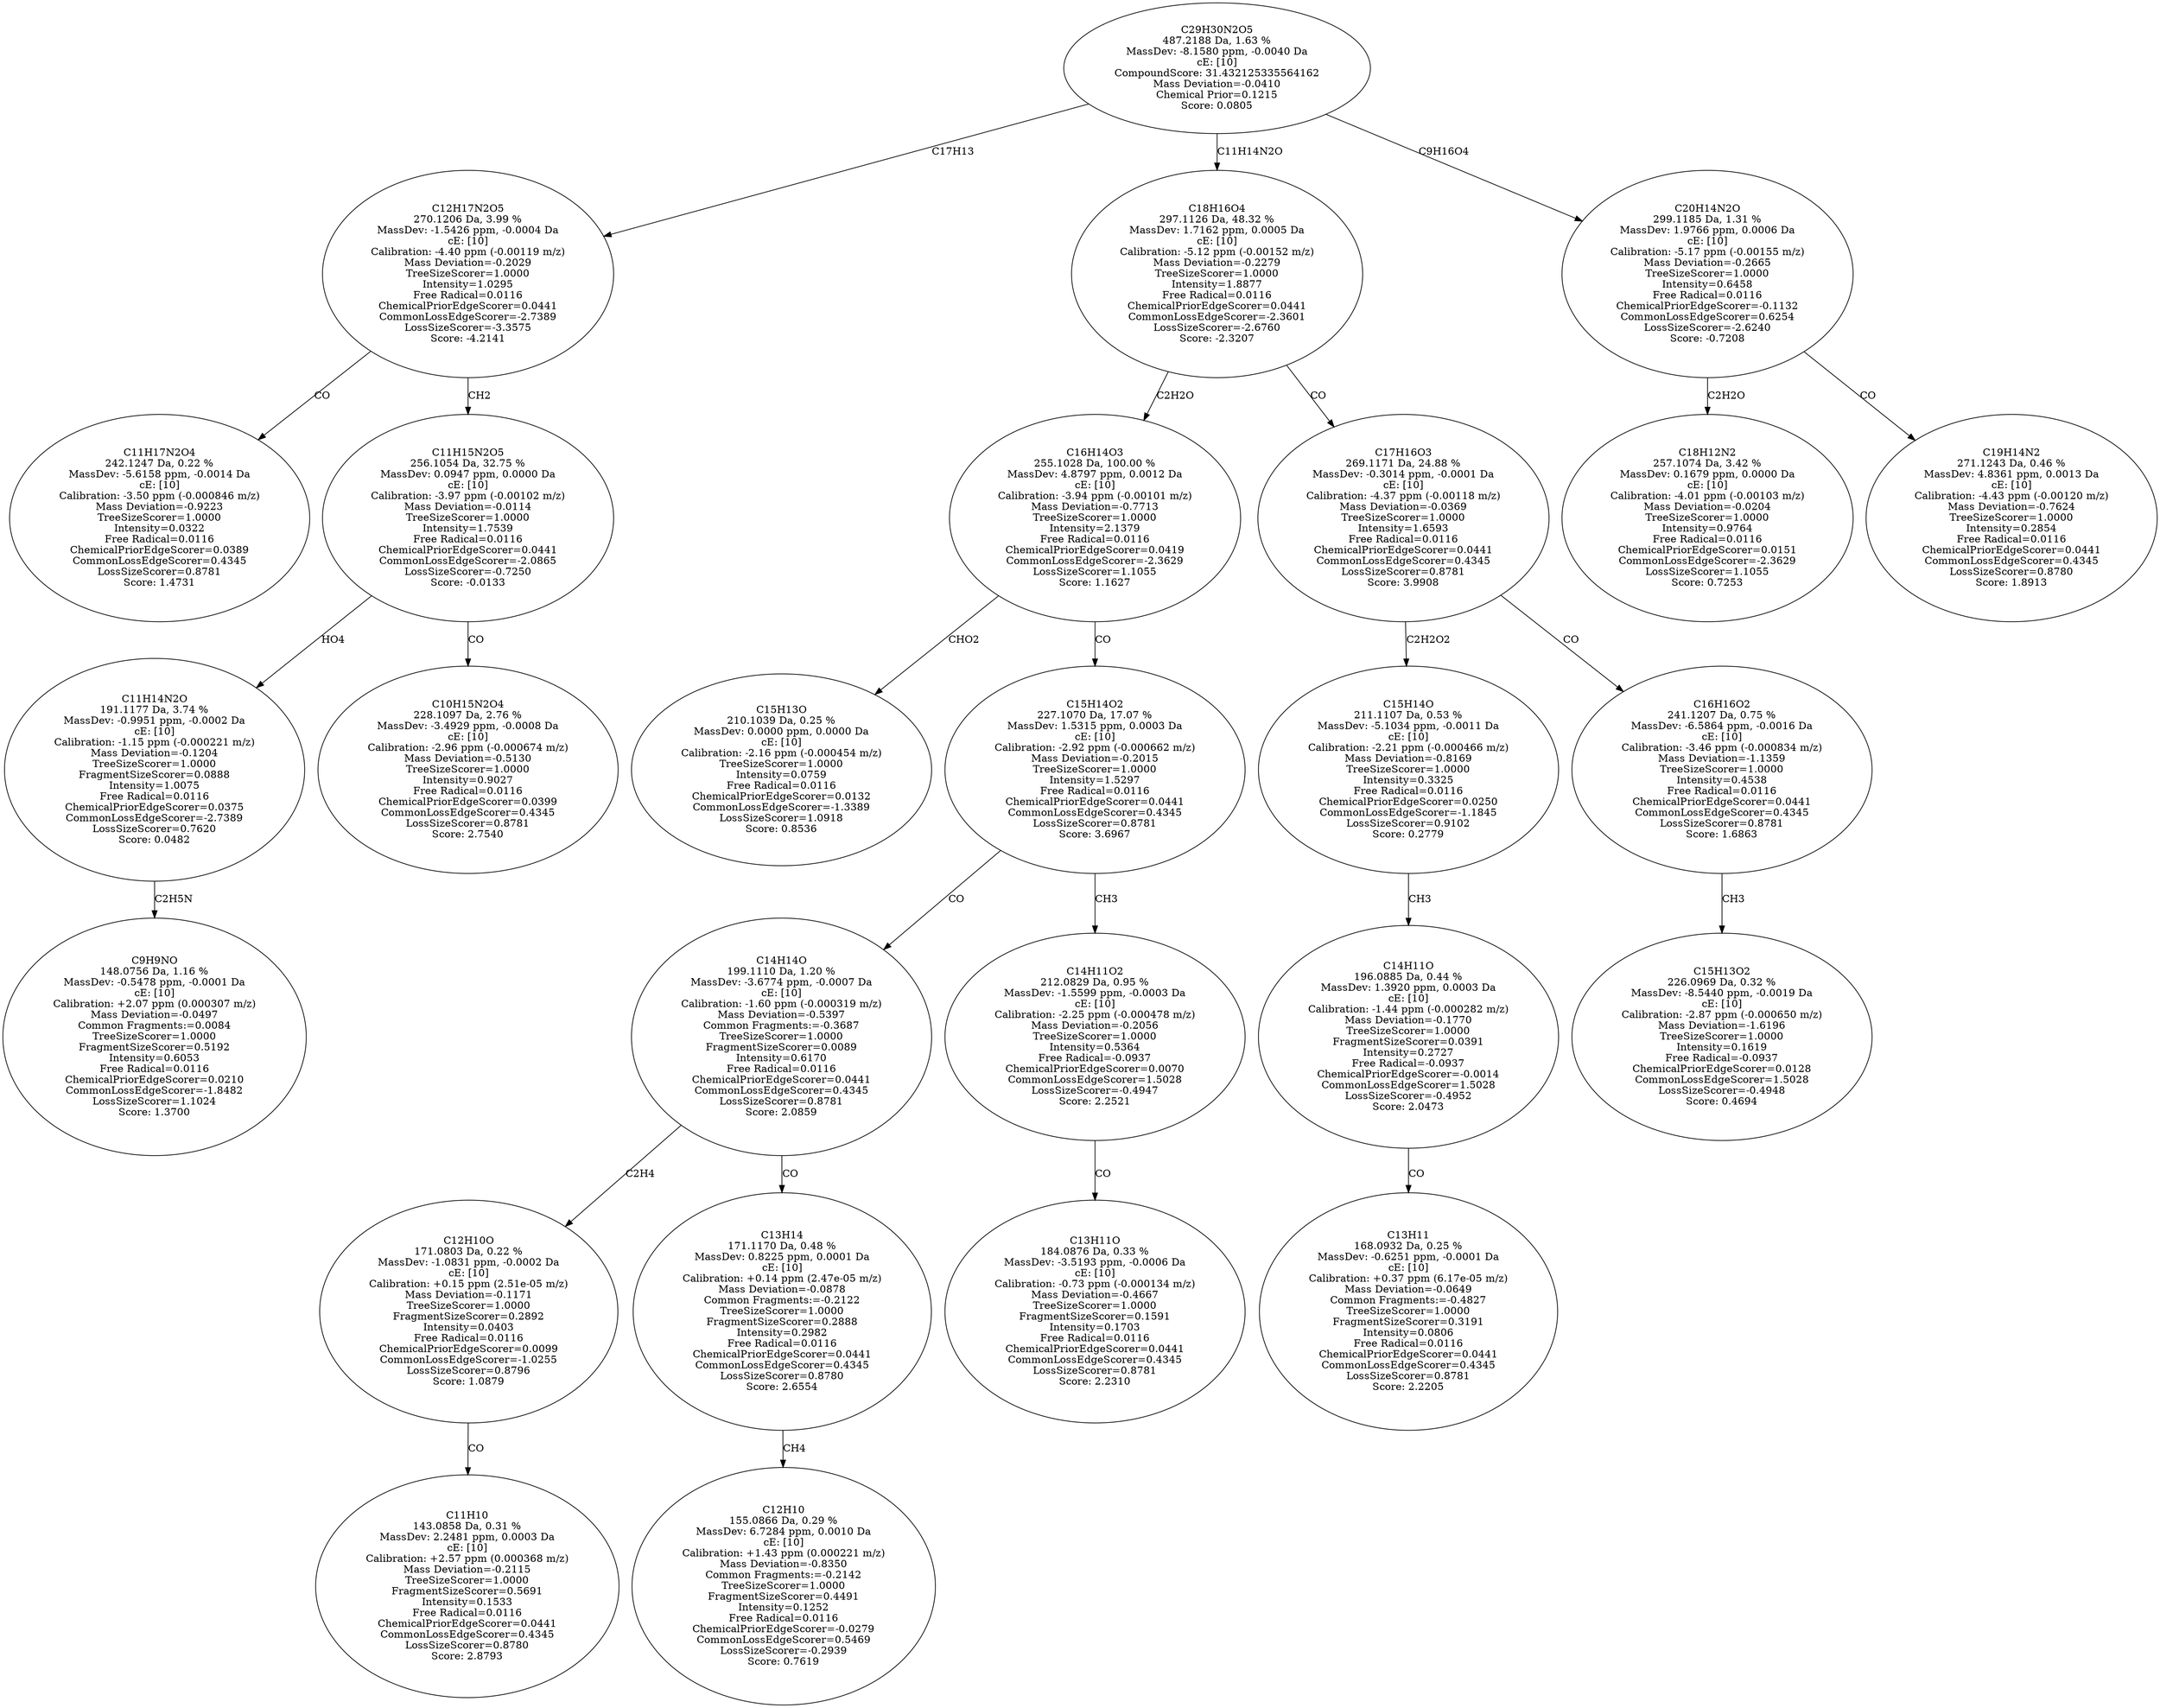 strict digraph {
v1 [label="C11H17N2O4\n242.1247 Da, 0.22 %\nMassDev: -5.6158 ppm, -0.0014 Da\ncE: [10]\nCalibration: -3.50 ppm (-0.000846 m/z)\nMass Deviation=-0.9223\nTreeSizeScorer=1.0000\nIntensity=0.0322\nFree Radical=0.0116\nChemicalPriorEdgeScorer=0.0389\nCommonLossEdgeScorer=0.4345\nLossSizeScorer=0.8781\nScore: 1.4731"];
v2 [label="C9H9NO\n148.0756 Da, 1.16 %\nMassDev: -0.5478 ppm, -0.0001 Da\ncE: [10]\nCalibration: +2.07 ppm (0.000307 m/z)\nMass Deviation=-0.0497\nCommon Fragments:=0.0084\nTreeSizeScorer=1.0000\nFragmentSizeScorer=0.5192\nIntensity=0.6053\nFree Radical=0.0116\nChemicalPriorEdgeScorer=0.0210\nCommonLossEdgeScorer=-1.8482\nLossSizeScorer=1.1024\nScore: 1.3700"];
v3 [label="C11H14N2O\n191.1177 Da, 3.74 %\nMassDev: -0.9951 ppm, -0.0002 Da\ncE: [10]\nCalibration: -1.15 ppm (-0.000221 m/z)\nMass Deviation=-0.1204\nTreeSizeScorer=1.0000\nFragmentSizeScorer=0.0888\nIntensity=1.0075\nFree Radical=0.0116\nChemicalPriorEdgeScorer=0.0375\nCommonLossEdgeScorer=-2.7389\nLossSizeScorer=0.7620\nScore: 0.0482"];
v4 [label="C10H15N2O4\n228.1097 Da, 2.76 %\nMassDev: -3.4929 ppm, -0.0008 Da\ncE: [10]\nCalibration: -2.96 ppm (-0.000674 m/z)\nMass Deviation=-0.5130\nTreeSizeScorer=1.0000\nIntensity=0.9027\nFree Radical=0.0116\nChemicalPriorEdgeScorer=0.0399\nCommonLossEdgeScorer=0.4345\nLossSizeScorer=0.8781\nScore: 2.7540"];
v5 [label="C11H15N2O5\n256.1054 Da, 32.75 %\nMassDev: 0.0947 ppm, 0.0000 Da\ncE: [10]\nCalibration: -3.97 ppm (-0.00102 m/z)\nMass Deviation=-0.0114\nTreeSizeScorer=1.0000\nIntensity=1.7539\nFree Radical=0.0116\nChemicalPriorEdgeScorer=0.0441\nCommonLossEdgeScorer=-2.0865\nLossSizeScorer=-0.7250\nScore: -0.0133"];
v6 [label="C12H17N2O5\n270.1206 Da, 3.99 %\nMassDev: -1.5426 ppm, -0.0004 Da\ncE: [10]\nCalibration: -4.40 ppm (-0.00119 m/z)\nMass Deviation=-0.2029\nTreeSizeScorer=1.0000\nIntensity=1.0295\nFree Radical=0.0116\nChemicalPriorEdgeScorer=0.0441\nCommonLossEdgeScorer=-2.7389\nLossSizeScorer=-3.3575\nScore: -4.2141"];
v7 [label="C15H13O\n210.1039 Da, 0.25 %\nMassDev: 0.0000 ppm, 0.0000 Da\ncE: [10]\nCalibration: -2.16 ppm (-0.000454 m/z)\nTreeSizeScorer=1.0000\nIntensity=0.0759\nFree Radical=0.0116\nChemicalPriorEdgeScorer=0.0132\nCommonLossEdgeScorer=-1.3389\nLossSizeScorer=1.0918\nScore: 0.8536"];
v8 [label="C11H10\n143.0858 Da, 0.31 %\nMassDev: 2.2481 ppm, 0.0003 Da\ncE: [10]\nCalibration: +2.57 ppm (0.000368 m/z)\nMass Deviation=-0.2115\nTreeSizeScorer=1.0000\nFragmentSizeScorer=0.5691\nIntensity=0.1533\nFree Radical=0.0116\nChemicalPriorEdgeScorer=0.0441\nCommonLossEdgeScorer=0.4345\nLossSizeScorer=0.8780\nScore: 2.8793"];
v9 [label="C12H10O\n171.0803 Da, 0.22 %\nMassDev: -1.0831 ppm, -0.0002 Da\ncE: [10]\nCalibration: +0.15 ppm (2.51e-05 m/z)\nMass Deviation=-0.1171\nTreeSizeScorer=1.0000\nFragmentSizeScorer=0.2892\nIntensity=0.0403\nFree Radical=0.0116\nChemicalPriorEdgeScorer=0.0099\nCommonLossEdgeScorer=-1.0255\nLossSizeScorer=0.8796\nScore: 1.0879"];
v10 [label="C12H10\n155.0866 Da, 0.29 %\nMassDev: 6.7284 ppm, 0.0010 Da\ncE: [10]\nCalibration: +1.43 ppm (0.000221 m/z)\nMass Deviation=-0.8350\nCommon Fragments:=-0.2142\nTreeSizeScorer=1.0000\nFragmentSizeScorer=0.4491\nIntensity=0.1252\nFree Radical=0.0116\nChemicalPriorEdgeScorer=-0.0279\nCommonLossEdgeScorer=0.5469\nLossSizeScorer=-0.2939\nScore: 0.7619"];
v11 [label="C13H14\n171.1170 Da, 0.48 %\nMassDev: 0.8225 ppm, 0.0001 Da\ncE: [10]\nCalibration: +0.14 ppm (2.47e-05 m/z)\nMass Deviation=-0.0878\nCommon Fragments:=-0.2122\nTreeSizeScorer=1.0000\nFragmentSizeScorer=0.2888\nIntensity=0.2982\nFree Radical=0.0116\nChemicalPriorEdgeScorer=0.0441\nCommonLossEdgeScorer=0.4345\nLossSizeScorer=0.8780\nScore: 2.6554"];
v12 [label="C14H14O\n199.1110 Da, 1.20 %\nMassDev: -3.6774 ppm, -0.0007 Da\ncE: [10]\nCalibration: -1.60 ppm (-0.000319 m/z)\nMass Deviation=-0.5397\nCommon Fragments:=-0.3687\nTreeSizeScorer=1.0000\nFragmentSizeScorer=0.0089\nIntensity=0.6170\nFree Radical=0.0116\nChemicalPriorEdgeScorer=0.0441\nCommonLossEdgeScorer=0.4345\nLossSizeScorer=0.8781\nScore: 2.0859"];
v13 [label="C13H11O\n184.0876 Da, 0.33 %\nMassDev: -3.5193 ppm, -0.0006 Da\ncE: [10]\nCalibration: -0.73 ppm (-0.000134 m/z)\nMass Deviation=-0.4667\nTreeSizeScorer=1.0000\nFragmentSizeScorer=0.1591\nIntensity=0.1703\nFree Radical=0.0116\nChemicalPriorEdgeScorer=0.0441\nCommonLossEdgeScorer=0.4345\nLossSizeScorer=0.8781\nScore: 2.2310"];
v14 [label="C14H11O2\n212.0829 Da, 0.95 %\nMassDev: -1.5599 ppm, -0.0003 Da\ncE: [10]\nCalibration: -2.25 ppm (-0.000478 m/z)\nMass Deviation=-0.2056\nTreeSizeScorer=1.0000\nIntensity=0.5364\nFree Radical=-0.0937\nChemicalPriorEdgeScorer=0.0070\nCommonLossEdgeScorer=1.5028\nLossSizeScorer=-0.4947\nScore: 2.2521"];
v15 [label="C15H14O2\n227.1070 Da, 17.07 %\nMassDev: 1.5315 ppm, 0.0003 Da\ncE: [10]\nCalibration: -2.92 ppm (-0.000662 m/z)\nMass Deviation=-0.2015\nTreeSizeScorer=1.0000\nIntensity=1.5297\nFree Radical=0.0116\nChemicalPriorEdgeScorer=0.0441\nCommonLossEdgeScorer=0.4345\nLossSizeScorer=0.8781\nScore: 3.6967"];
v16 [label="C16H14O3\n255.1028 Da, 100.00 %\nMassDev: 4.8797 ppm, 0.0012 Da\ncE: [10]\nCalibration: -3.94 ppm (-0.00101 m/z)\nMass Deviation=-0.7713\nTreeSizeScorer=1.0000\nIntensity=2.1379\nFree Radical=0.0116\nChemicalPriorEdgeScorer=0.0419\nCommonLossEdgeScorer=-2.3629\nLossSizeScorer=1.1055\nScore: 1.1627"];
v17 [label="C13H11\n168.0932 Da, 0.25 %\nMassDev: -0.6251 ppm, -0.0001 Da\ncE: [10]\nCalibration: +0.37 ppm (6.17e-05 m/z)\nMass Deviation=-0.0649\nCommon Fragments:=-0.4827\nTreeSizeScorer=1.0000\nFragmentSizeScorer=0.3191\nIntensity=0.0806\nFree Radical=0.0116\nChemicalPriorEdgeScorer=0.0441\nCommonLossEdgeScorer=0.4345\nLossSizeScorer=0.8781\nScore: 2.2205"];
v18 [label="C14H11O\n196.0885 Da, 0.44 %\nMassDev: 1.3920 ppm, 0.0003 Da\ncE: [10]\nCalibration: -1.44 ppm (-0.000282 m/z)\nMass Deviation=-0.1770\nTreeSizeScorer=1.0000\nFragmentSizeScorer=0.0391\nIntensity=0.2727\nFree Radical=-0.0937\nChemicalPriorEdgeScorer=-0.0014\nCommonLossEdgeScorer=1.5028\nLossSizeScorer=-0.4952\nScore: 2.0473"];
v19 [label="C15H14O\n211.1107 Da, 0.53 %\nMassDev: -5.1034 ppm, -0.0011 Da\ncE: [10]\nCalibration: -2.21 ppm (-0.000466 m/z)\nMass Deviation=-0.8169\nTreeSizeScorer=1.0000\nIntensity=0.3325\nFree Radical=0.0116\nChemicalPriorEdgeScorer=0.0250\nCommonLossEdgeScorer=-1.1845\nLossSizeScorer=0.9102\nScore: 0.2779"];
v20 [label="C15H13O2\n226.0969 Da, 0.32 %\nMassDev: -8.5440 ppm, -0.0019 Da\ncE: [10]\nCalibration: -2.87 ppm (-0.000650 m/z)\nMass Deviation=-1.6196\nTreeSizeScorer=1.0000\nIntensity=0.1619\nFree Radical=-0.0937\nChemicalPriorEdgeScorer=0.0128\nCommonLossEdgeScorer=1.5028\nLossSizeScorer=-0.4948\nScore: 0.4694"];
v21 [label="C16H16O2\n241.1207 Da, 0.75 %\nMassDev: -6.5864 ppm, -0.0016 Da\ncE: [10]\nCalibration: -3.46 ppm (-0.000834 m/z)\nMass Deviation=-1.1359\nTreeSizeScorer=1.0000\nIntensity=0.4538\nFree Radical=0.0116\nChemicalPriorEdgeScorer=0.0441\nCommonLossEdgeScorer=0.4345\nLossSizeScorer=0.8781\nScore: 1.6863"];
v22 [label="C17H16O3\n269.1171 Da, 24.88 %\nMassDev: -0.3014 ppm, -0.0001 Da\ncE: [10]\nCalibration: -4.37 ppm (-0.00118 m/z)\nMass Deviation=-0.0369\nTreeSizeScorer=1.0000\nIntensity=1.6593\nFree Radical=0.0116\nChemicalPriorEdgeScorer=0.0441\nCommonLossEdgeScorer=0.4345\nLossSizeScorer=0.8781\nScore: 3.9908"];
v23 [label="C18H16O4\n297.1126 Da, 48.32 %\nMassDev: 1.7162 ppm, 0.0005 Da\ncE: [10]\nCalibration: -5.12 ppm (-0.00152 m/z)\nMass Deviation=-0.2279\nTreeSizeScorer=1.0000\nIntensity=1.8877\nFree Radical=0.0116\nChemicalPriorEdgeScorer=0.0441\nCommonLossEdgeScorer=-2.3601\nLossSizeScorer=-2.6760\nScore: -2.3207"];
v24 [label="C18H12N2\n257.1074 Da, 3.42 %\nMassDev: 0.1679 ppm, 0.0000 Da\ncE: [10]\nCalibration: -4.01 ppm (-0.00103 m/z)\nMass Deviation=-0.0204\nTreeSizeScorer=1.0000\nIntensity=0.9764\nFree Radical=0.0116\nChemicalPriorEdgeScorer=0.0151\nCommonLossEdgeScorer=-2.3629\nLossSizeScorer=1.1055\nScore: 0.7253"];
v25 [label="C19H14N2\n271.1243 Da, 0.46 %\nMassDev: 4.8361 ppm, 0.0013 Da\ncE: [10]\nCalibration: -4.43 ppm (-0.00120 m/z)\nMass Deviation=-0.7624\nTreeSizeScorer=1.0000\nIntensity=0.2854\nFree Radical=0.0116\nChemicalPriorEdgeScorer=0.0441\nCommonLossEdgeScorer=0.4345\nLossSizeScorer=0.8780\nScore: 1.8913"];
v26 [label="C20H14N2O\n299.1185 Da, 1.31 %\nMassDev: 1.9766 ppm, 0.0006 Da\ncE: [10]\nCalibration: -5.17 ppm (-0.00155 m/z)\nMass Deviation=-0.2665\nTreeSizeScorer=1.0000\nIntensity=0.6458\nFree Radical=0.0116\nChemicalPriorEdgeScorer=-0.1132\nCommonLossEdgeScorer=0.6254\nLossSizeScorer=-2.6240\nScore: -0.7208"];
v27 [label="C29H30N2O5\n487.2188 Da, 1.63 %\nMassDev: -8.1580 ppm, -0.0040 Da\ncE: [10]\nCompoundScore: 31.432125335564162\nMass Deviation=-0.0410\nChemical Prior=0.1215\nScore: 0.0805"];
v6 -> v1 [label="CO"];
v3 -> v2 [label="C2H5N"];
v5 -> v3 [label="HO4"];
v5 -> v4 [label="CO"];
v6 -> v5 [label="CH2"];
v27 -> v6 [label="C17H13"];
v16 -> v7 [label="CHO2"];
v9 -> v8 [label="CO"];
v12 -> v9 [label="C2H4"];
v11 -> v10 [label="CH4"];
v12 -> v11 [label="CO"];
v15 -> v12 [label="CO"];
v14 -> v13 [label="CO"];
v15 -> v14 [label="CH3"];
v16 -> v15 [label="CO"];
v23 -> v16 [label="C2H2O"];
v18 -> v17 [label="CO"];
v19 -> v18 [label="CH3"];
v22 -> v19 [label="C2H2O2"];
v21 -> v20 [label="CH3"];
v22 -> v21 [label="CO"];
v23 -> v22 [label="CO"];
v27 -> v23 [label="C11H14N2O"];
v26 -> v24 [label="C2H2O"];
v26 -> v25 [label="CO"];
v27 -> v26 [label="C9H16O4"];
}